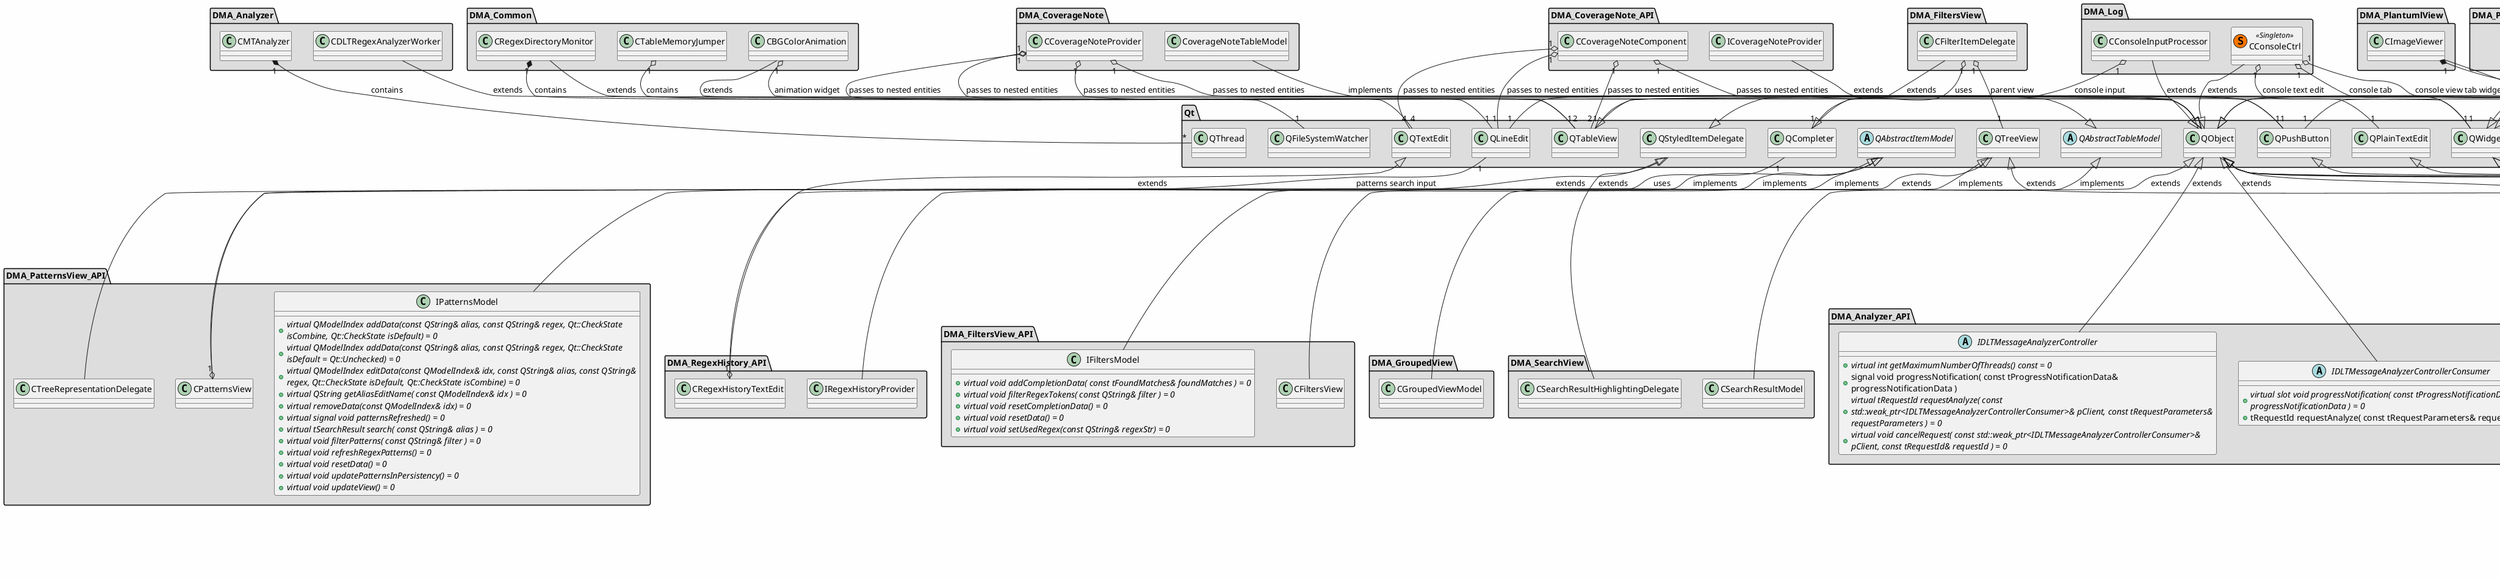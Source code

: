 
@startuml

skinparam backgroundColor #FEFEFE
skinparam wrapWidth 600
package "DMA_Analyzer" #DDDDDD
{

class "CDLTRegexAnalyzerWorker"
{
}

class "CMTAnalyzer"
{
}

}

package "DMA_Analyzer_API" #DDDDDD
{

abstract class "IDLTMessageAnalyzerController"
{
    + {abstract} virtual int getMaximumNumberOfThreads() const = 0
    + signal void progressNotification( const tProgressNotificationData& progressNotificationData )
    + {abstract} virtual tRequestId requestAnalyze( const std::weak_ptr<IDLTMessageAnalyzerControllerConsumer>& pClient, const tRequestParameters& requestParameters ) = 0
    + {abstract} virtual void cancelRequest( const std::weak_ptr<IDLTMessageAnalyzerControllerConsumer>& pClient, const tRequestId& requestId ) = 0
}

abstract class "IDLTMessageAnalyzerControllerConsumer"
{
    + {abstract} virtual slot void progressNotification( const tProgressNotificationData& progressNotificationData ) = 0
    + tRequestId requestAnalyze( const tRequestParameters& requestParameters )
}

}

package "DMA_Common" #DDDDDD
{

class "CBGColorAnimation"
{
}

class "CRegexDirectoryMonitor"
{
}

class "CTableMemoryJumper"
{
}

}

package "DMA_CoverageNote" #DDDDDD
{

class "CCoverageNoteProvider"
{
}

class "CoverageNoteTableModel"
{
}

}

package "DMA_CoverageNote_API" #DDDDDD
{

class "CCoverageNoteComponent"
{
}

class "ICoverageNoteProvider"
{
}

}

package "DMA_FiltersView" #DDDDDD
{

class "CFilterItemDelegate"
{
}

}

package "DMA_FiltersView_API" #DDDDDD
{

class "CFiltersView"
{
}

class "IFiltersModel"
{
    + {abstract} virtual void addCompletionData( const tFoundMatches& foundMatches ) = 0
    + {abstract} virtual void filterRegexTokens( const QString& filter ) = 0
    + {abstract} virtual void resetCompletionData() = 0
    + {abstract} virtual void resetData() = 0
    + {abstract} virtual void setUsedRegex(const QString& regexStr) = 0
}

}

package "DMA_GroupedView" #DDDDDD
{

class "CGroupedViewModel"
{
}

}

package "DMA_GroupedView_API" #DDDDDD
{

class "CGroupedView"
{
}

}

package "DMA_Log" #DDDDDD
{

class "CConsoleCtrl"<< (S,#FF7700) Singleton >>
{
}

class "CConsoleInputProcessor"
{
}

}

package "DMA_Log_API" #DDDDDD
{

class "CConsoleView"
{
}

}

package "DMA_Logo_API" #DDDDDD
{

class "CLogo"
{
}

}

package "DMA_LogsWrapper_API" #DDDDDD
{

class "IFileWrapper"
{
    + {abstract} virtual QString getCacheStatusAsString() const = 0
    + {abstract} virtual QString getFileName(int num = 0) = 0
    + {abstract} virtual bool cacheMsgByIndex( const tMsgId& msgId ) = 0
    + {abstract} virtual bool cacheMsgByIndexes( const QSet<tMsgId> msgIdSet ) = 0
    + {abstract} virtual bool cacheMsgByRange( const tIntRange& msgRange ) = 0
    + {abstract} virtual bool cacheMsgWrapper( const int& msgId, const tMsgWrapperPtr& pMsgWrapper ) = 0
    + {abstract} virtual bool getSubFilesHandlingStatus() const = 0
    + {abstract} virtual bool isFiltered() const = 0
    + {abstract} virtual int getMsgIdFromIndexInMainTable(int msgIdxInMainTable) const = 0
    + {abstract} virtual int getNumberOfFiles() const = 0
    + {abstract} virtual int size() const = 0
    + {abstract} virtual int sizeNonFiltered() const = 0
    + signal void currentSizeMbChanged(tCacheSizeMB MBytes)
    + signal void fullChanged(bool isFull)
    + signal void isEnabledChanged(bool isEnabled)
    + signal void loadChanged(unsigned int percents)
    + signal void maxSizeMbChanged(tCacheSizeMB MBytes)
    + {abstract} virtual tIntRangeProperty normalizeSearchRange( const tIntRangeProperty& inputRange) = 0
    + {abstract} virtual tMsgWrapperPtr getMsg(const tMsgId& msgId) = 0
    + {abstract} virtual virtual tIntRangeList getSubFilesSizeRanges() const = 0
    + {abstract} virtual void copyFileNameToClipboard( const int& msgId ) const = 0
    + {abstract} virtual void copyFileNamesToClipboard( const tIntRange& msgsRange ) const = 0
    + {abstract} virtual void resetCache() = 0
    + {abstract} virtual void setEnableCache(bool isEnabled) = 0
    + {abstract} virtual void setMaxCacheSize(const tCacheSizeB& cacheSize ) = 0
    + {abstract} virtual void setMessageDecoder( IMsgDecoder* pMessageDecoder ) = 0
    + {abstract} virtual void setSubFilesHandlingStatus(const bool& val) = 0
}

}

package "DMA_PatternsView_API" #DDDDDD
{

class "CPatternsView"
{
}

class "CTreeRepresentationDelegate"
{
}

class "IPatternsModel"
{
    + {abstract} virtual QModelIndex addData(const QString& alias, const QString& regex, Qt::CheckState isCombine, Qt::CheckState isDefault) = 0
    + {abstract} virtual QModelIndex addData(const QString& alias, const QString& regex, Qt::CheckState isDefault = Qt::Unchecked) = 0
    + {abstract} virtual QModelIndex editData(const QModelIndex& idx, const QString& alias, const QString& regex, Qt::CheckState isDefault, Qt::CheckState isCombine) = 0
    + {abstract} virtual QString getAliasEditName( const QModelIndex& idx ) = 0
    + {abstract} virtual removeData(const QModelIndex& idx) = 0
    + {abstract} virtual signal void patternsRefreshed() = 0
    + {abstract} virtual tSearchResult search( const QString& alias ) = 0
    + {abstract} virtual void filterPatterns( const QString& filter ) = 0
    + {abstract} virtual void refreshRegexPatterns() = 0
    + {abstract} virtual void resetData() = 0
    + {abstract} virtual void updatePatternsInPersistency() = 0
    + {abstract} virtual void updateView() = 0
}

}

package "DMA_PlantumlView" #DDDDDD
{

class "CImageViewer"
{
}

}

package "DMA_PlantumlView_API" #DDDDDD
{

class "CUMLView"
{
}

}

package "DMA_PlotView_API" #DDDDDD
{

class "CPlotViewComponent"
{
}

}

package "DMA_Plugin" #DDDDDD
{

class "DLTMessageAnalyzerPlugin"
{
}

}

package "DMA_Plugin_API" #DDDDDD
{

class "Form"
{
}

}

package "DMA_RegexHistory" #DDDDDD
{

class "CExtendedCompleter"
{
}

class "CRegexHistoryProvider"
{
}

}

package "DMA_RegexHistory_API" #DDDDDD
{

class "CRegexHistoryTextEdit"
{
}

class "IRegexHistoryProvider"
{
}

}

package "DMA_SearchView" #DDDDDD
{

class "CSearchResultHighlightingDelegate"
{
}

class "CSearchResultModel"
{
}

}

package "DMA_SearchView_API" #DDDDDD
{

class "CSearchResultView"
{
}

class "CSearchViewComponent"
{
}

}

package "DMA_Settings_API" #DDDDDD
{

class "ISettingsManager"
{
}

}

package "Qt" #DDDDDD
{

abstract class "QAbstractItemModel"
{
}

abstract class "QAbstractTableModel"
{
}

class "QCompleter"
{
}

class "QElapsedTimer"
{
}

class "QFileSystemWatcher"
{
}

class "QImage"
{
}

class "QLineEdit"
{
}

class "QListView"
{
}

class "QObject"
{
}

class "QPlainTextEdit"
{
}

class "QProcess"
{
}

class "QPushButton"
{
}

class "QStyledItemDelegate"
{
}

class "QTabWidget"
{
}

class "QTableView"
{
}

class "QTextEdit"
{
}

class "QThread"
{
}

class "QTimer"
{
}

class "QTreeView"
{
}

class "QWidget"
{
}

}

package "qcustomplot" #DDDDDD
{

class "QCPAxisRect"
{
}

class "QCPGraph"
{
}

class "QCPLayerable"
{
}

class "QCPLegend"
{
}

class "QCustomPlot"
{
}

}

'====================Inheritance section====================
QObject <|-- CDLTRegexAnalyzerWorker : extends
QObject <|-- IDLTMessageAnalyzerController : extends
QObject <|-- IDLTMessageAnalyzerControllerConsumer : extends
QObject <|-- CBGColorAnimation : extends
QObject <|-- CRegexDirectoryMonitor : extends
QAbstractTableModel <|-- CoverageNoteTableModel : implements
QObject <|-- ICoverageNoteProvider : extends
QStyledItemDelegate <|-- CFilterItemDelegate : extends
QTreeView <|-- CFiltersView : implements
QAbstractItemModel <|-- IFiltersModel : implements
QAbstractItemModel <|-- CGroupedViewModel : implements
QTreeView <|-- CGroupedView : extends
QObject <|-- CConsoleCtrl : extends
QObject <|-- CConsoleInputProcessor : extends
QPlainTextEdit <|-- CConsoleView : extends
QPushButton <|-- CLogo : extends
QObject <|-- IFileWrapper : extends
QTreeView <|-- CPatternsView : extends
QStyledItemDelegate <|-- CTreeRepresentationDelegate : extends
QAbstractItemModel <|-- IPatternsModel : implements
QWidget <|-- CImageViewer : extends
QWidget <|-- CUMLView : extends
QObject <|-- DLTMessageAnalyzerPlugin : extends
QWidget <|-- Form : extends
QCompleter <|-- CExtendedCompleter : extends
QTextEdit <|-- CRegexHistoryTextEdit : extends
QObject <|-- IRegexHistoryProvider : extends
QStyledItemDelegate <|-- CSearchResultHighlightingDelegate : extends
QAbstractTableModel <|-- CSearchResultModel : implements
QTableView <|-- CSearchResultView : extends
QObject <|-- CSearchViewComponent : extends
QObject <|-- ISettingsManager : extends
QObject <|-- QCPAxisRect : extends
QObject <|-- QCPGraph : extends
QObject <|-- QCPLayerable : extends
QObject <|-- QCPLegend : extends
QWidget <|-- QCustomPlot : extends

'====================Dependencies section====================
CMTAnalyzer "1" *-- "*" QThread : contains
CBGColorAnimation "1" o-- "1" QWidget : animation widget
CRegexDirectoryMonitor "1" *-- "1" QFileSystemWatcher : contains
CTableMemoryJumper "1" o-- "1" QTableView : contains
CCoverageNoteProvider "1" o-- "1" QLineEdit : passes to nested entities
CCoverageNoteProvider "1" o-- "1" QPushButton : passes to nested entities
CCoverageNoteProvider "1" o-- "2" QTableView : passes to nested entities
CCoverageNoteProvider "1" o-- "4" QTextEdit : passes to nested entities
CCoverageNoteComponent "1" o-- "1" QLineEdit : passes to nested entities
CCoverageNoteComponent "1" o-- "1" QPushButton : passes to nested entities
CCoverageNoteComponent "1" o-- "2" QTableView : passes to nested entities
CCoverageNoteComponent "1" o-- "4" QTextEdit : passes to nested entities
CFilterItemDelegate "1" o-- "1" QCompleter : uses
CFilterItemDelegate "1" o-- "1" QTreeView : parent view
CConsoleCtrl "1" o-- "1" QPlainTextEdit : console text edit
CConsoleCtrl "1" o-- "1" QTabWidget : console view tab widget
CConsoleCtrl "1" o-- "1" QWidget : console tab
CConsoleInputProcessor "1" o-- "1" QLineEdit : console input
CPatternsView "1" o-- "1" QLineEdit : patterns search input
CImageViewer "1" *-- "1" QImage : contains
CUMLView "1" *-- "2" QProcess : contains
CPlotViewComponent "1" o-- "1" QPushButton : uses
DLTMessageAnalyzerPlugin "1" *-- "1" QTimer : contains
CRegexHistoryProvider "1" *-- "1" QListView : creates
CRegexHistoryTextEdit "1" o-- "1" QCompleter : uses
CSearchResultView "1" o-- "1" QTabWidget : uses main tab widget
CSearchResultView "1" o-- "1" QTableView : uses dlt-viewer main table view
CSearchViewComponent "1" o-- "1" QTabWidget : uses

@enduml